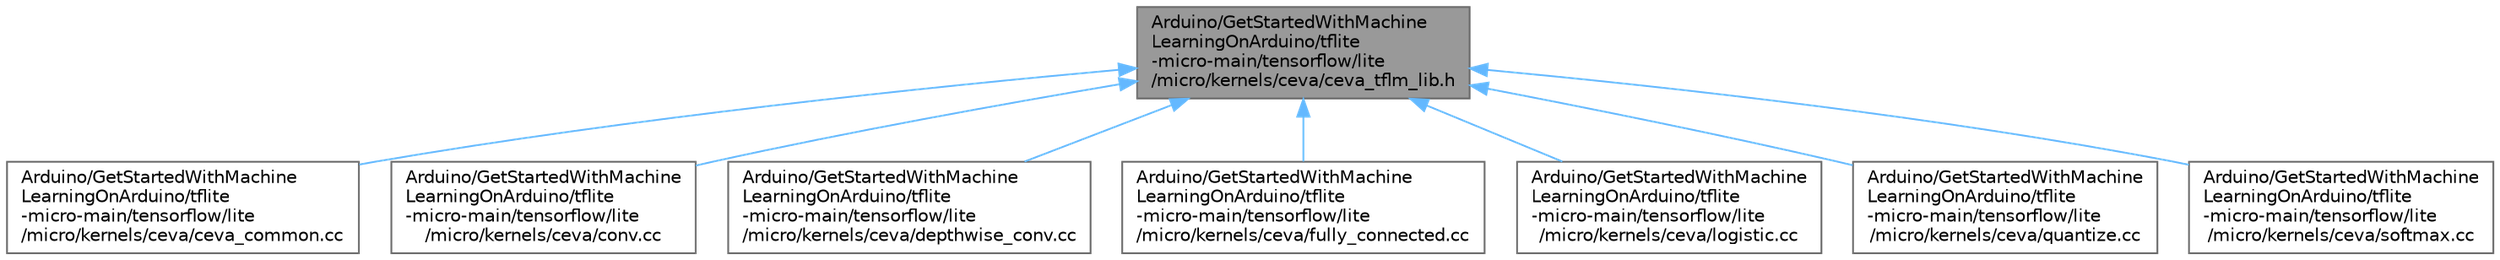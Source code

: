 digraph "Arduino/GetStartedWithMachineLearningOnArduino/tflite-micro-main/tensorflow/lite/micro/kernels/ceva/ceva_tflm_lib.h"
{
 // LATEX_PDF_SIZE
  bgcolor="transparent";
  edge [fontname=Helvetica,fontsize=10,labelfontname=Helvetica,labelfontsize=10];
  node [fontname=Helvetica,fontsize=10,shape=box,height=0.2,width=0.4];
  Node1 [id="Node000001",label="Arduino/GetStartedWithMachine\lLearningOnArduino/tflite\l-micro-main/tensorflow/lite\l/micro/kernels/ceva/ceva_tflm_lib.h",height=0.2,width=0.4,color="gray40", fillcolor="grey60", style="filled", fontcolor="black",tooltip=" "];
  Node1 -> Node2 [id="edge8_Node000001_Node000002",dir="back",color="steelblue1",style="solid",tooltip=" "];
  Node2 [id="Node000002",label="Arduino/GetStartedWithMachine\lLearningOnArduino/tflite\l-micro-main/tensorflow/lite\l/micro/kernels/ceva/ceva_common.cc",height=0.2,width=0.4,color="grey40", fillcolor="white", style="filled",URL="$ceva__common_8cc.html",tooltip=" "];
  Node1 -> Node3 [id="edge9_Node000001_Node000003",dir="back",color="steelblue1",style="solid",tooltip=" "];
  Node3 [id="Node000003",label="Arduino/GetStartedWithMachine\lLearningOnArduino/tflite\l-micro-main/tensorflow/lite\l/micro/kernels/ceva/conv.cc",height=0.2,width=0.4,color="grey40", fillcolor="white", style="filled",URL="$ceva_2conv_8cc.html",tooltip=" "];
  Node1 -> Node4 [id="edge10_Node000001_Node000004",dir="back",color="steelblue1",style="solid",tooltip=" "];
  Node4 [id="Node000004",label="Arduino/GetStartedWithMachine\lLearningOnArduino/tflite\l-micro-main/tensorflow/lite\l/micro/kernels/ceva/depthwise_conv.cc",height=0.2,width=0.4,color="grey40", fillcolor="white", style="filled",URL="$ceva_2depthwise__conv_8cc.html",tooltip=" "];
  Node1 -> Node5 [id="edge11_Node000001_Node000005",dir="back",color="steelblue1",style="solid",tooltip=" "];
  Node5 [id="Node000005",label="Arduino/GetStartedWithMachine\lLearningOnArduino/tflite\l-micro-main/tensorflow/lite\l/micro/kernels/ceva/fully_connected.cc",height=0.2,width=0.4,color="grey40", fillcolor="white", style="filled",URL="$tensorflow_2lite_2micro_2kernels_2ceva_2fully__connected_8cc.html",tooltip=" "];
  Node1 -> Node6 [id="edge12_Node000001_Node000006",dir="back",color="steelblue1",style="solid",tooltip=" "];
  Node6 [id="Node000006",label="Arduino/GetStartedWithMachine\lLearningOnArduino/tflite\l-micro-main/tensorflow/lite\l/micro/kernels/ceva/logistic.cc",height=0.2,width=0.4,color="grey40", fillcolor="white", style="filled",URL="$ceva_2logistic_8cc.html",tooltip=" "];
  Node1 -> Node7 [id="edge13_Node000001_Node000007",dir="back",color="steelblue1",style="solid",tooltip=" "];
  Node7 [id="Node000007",label="Arduino/GetStartedWithMachine\lLearningOnArduino/tflite\l-micro-main/tensorflow/lite\l/micro/kernels/ceva/quantize.cc",height=0.2,width=0.4,color="grey40", fillcolor="white", style="filled",URL="$ceva_2quantize_8cc.html",tooltip=" "];
  Node1 -> Node8 [id="edge14_Node000001_Node000008",dir="back",color="steelblue1",style="solid",tooltip=" "];
  Node8 [id="Node000008",label="Arduino/GetStartedWithMachine\lLearningOnArduino/tflite\l-micro-main/tensorflow/lite\l/micro/kernels/ceva/softmax.cc",height=0.2,width=0.4,color="grey40", fillcolor="white", style="filled",URL="$ceva_2softmax_8cc.html",tooltip=" "];
}
